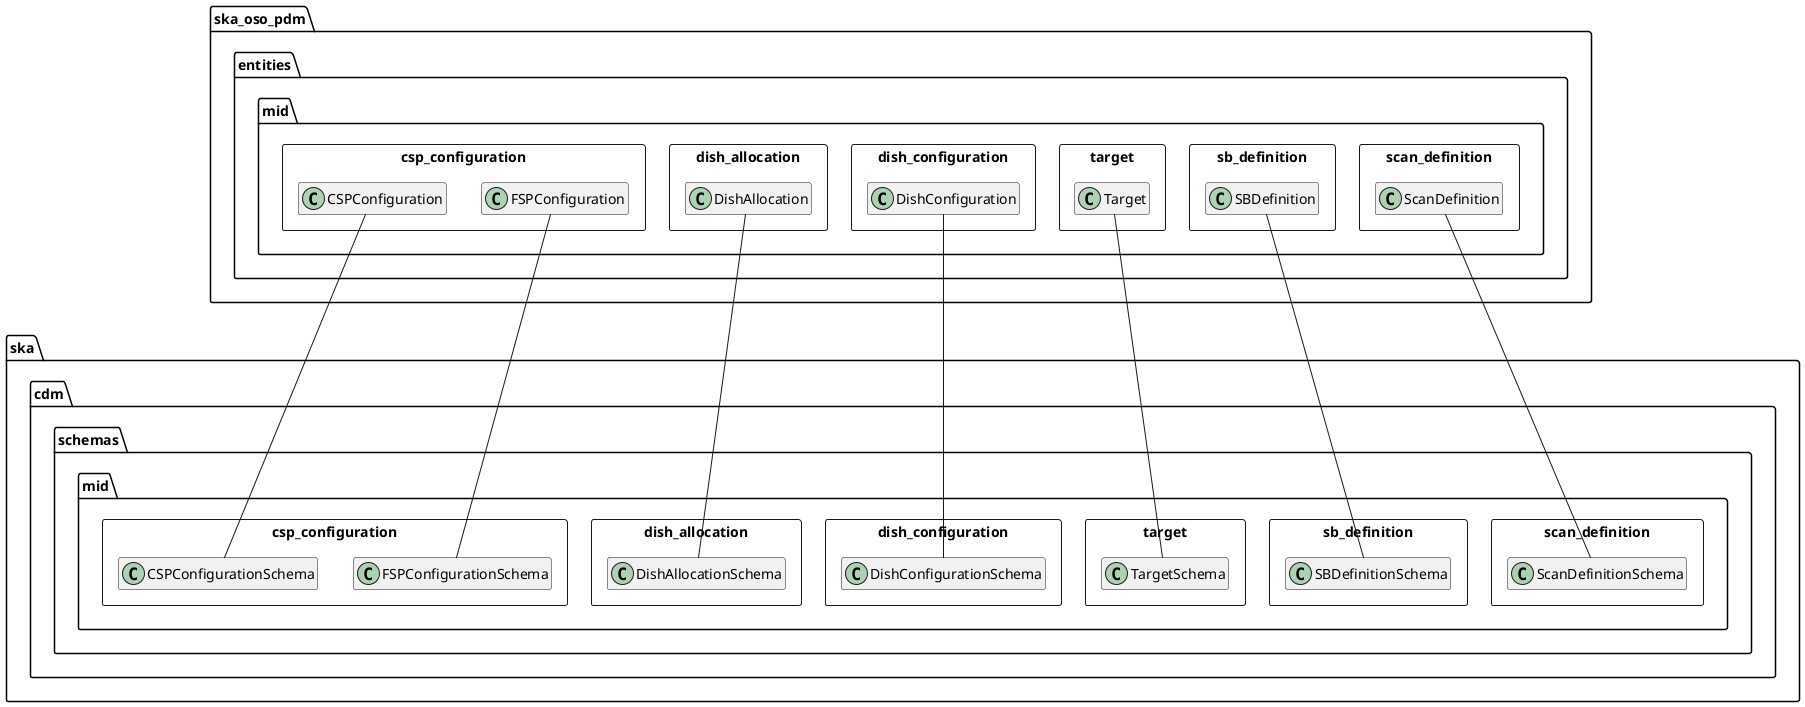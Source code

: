 @startuml
hide empty members

package ska_oso_pdm.entities.mid {
	package csp_configuration <<Rectangle>> {
	    class CSPConfiguration
	    class FSPConfiguration
	}

	package dish_allocation <<Rectangle>> {
	    class DishAllocation
	}

	package dish_configuration <<Rectangle>> {
	    class DishConfiguration
	}

	package target <<Rectangle>> {
	    class Target
	}

	package sb_definition <<Rectangle>> {
	    class SBDefinition
	}

	package scan_definition <<Rectangle>> {
	    class ScanDefinition
	}
}

package ska.cdm.schemas.mid {
	package csp_configuration as P1 <<Rectangle>> {
		class CSPConfigurationSchema
		class FSPConfigurationSchema
	}

	package dish_allocation as P3 <<Rectangle>> {
		class DishAllocationSchema
	}

	package dish_configuration as P4 <<Rectangle>> {
		class DishConfigurationSchema
	}

	package target as P5 <<Rectangle>> {
		class TargetSchema
	}

	package sb_definition as P6 <<Rectangle>> {
		class SBDefinitionSchema
	}

	package scan_definition as P7 <<Rectangle>> {
		class ScanDefinitionSchema
	}
}

SBDefinition --- SBDefinitionSchema
ScanDefinition --- ScanDefinitionSchema
DishAllocation --- DishAllocationSchema
DishConfiguration --- DishConfigurationSchema
Target --- TargetSchema
CSPConfiguration --- CSPConfigurationSchema
FSPConfiguration --- FSPConfigurationSchema

@enduml
